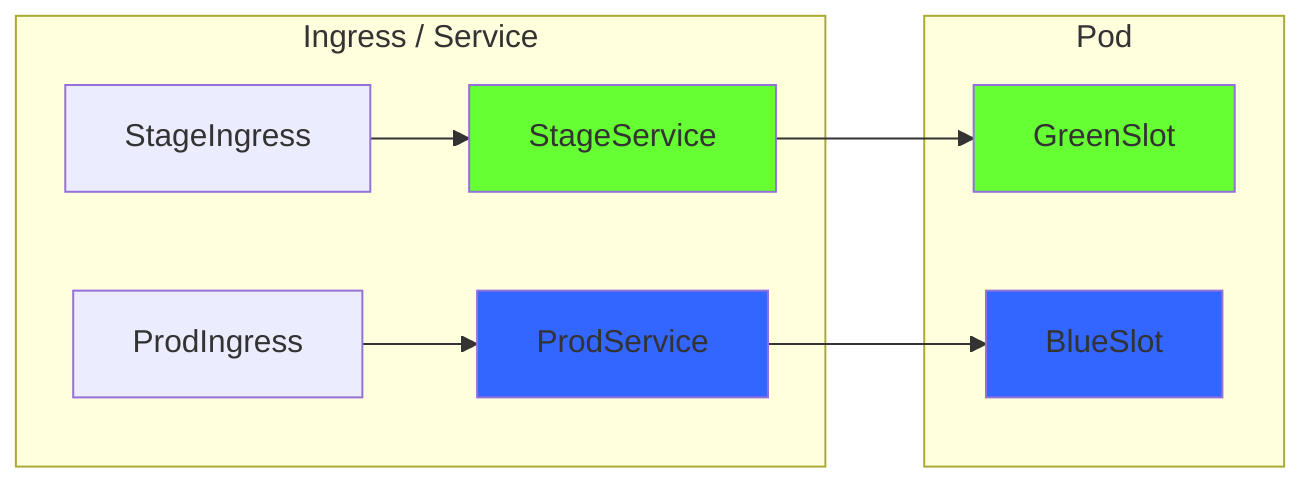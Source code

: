 graph LR
    subgraph Ingress / Service
    StageIngress --> StageService:::green
    ProdIngress --> ProdService:::blue
    end
    subgraph Pod
    StageService --> GreenSlot:::green
    ProdService --> BlueSlot:::blue
    end
    classDef blue fill:#3366ff;
    classDef green fill:#66ff33;